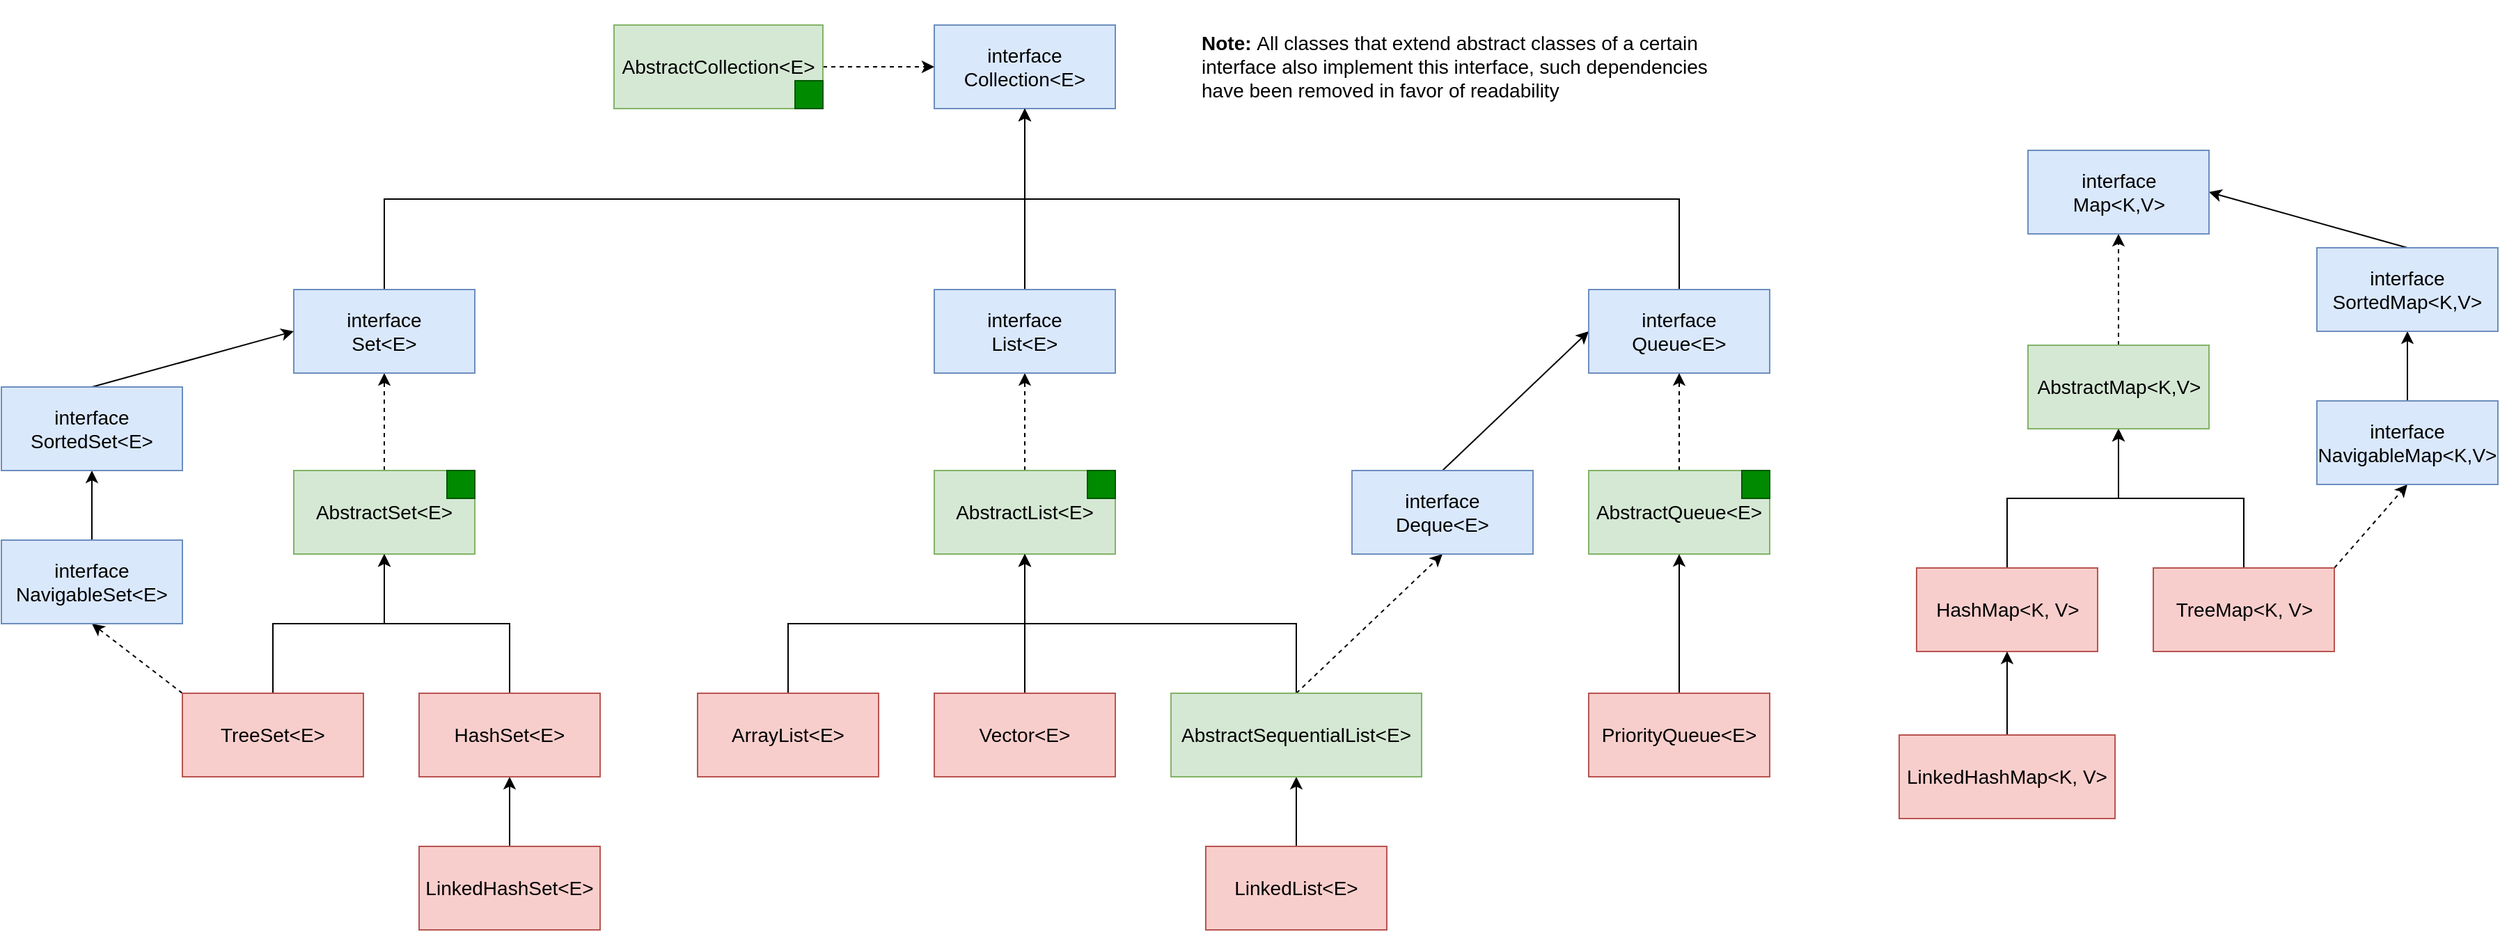 <mxfile version="21.6.9" type="device">
  <diagram id="R2lEEEUBdFMjLlhIrx00" name="Page-1">
    <mxGraphModel dx="2337" dy="1695" grid="1" gridSize="10" guides="1" tooltips="1" connect="1" arrows="1" fold="1" page="1" pageScale="1" pageWidth="827" pageHeight="583" math="0" shadow="0" extFonts="Permanent Marker^https://fonts.googleapis.com/css?family=Permanent+Marker">
      <root>
        <mxCell id="0" />
        <mxCell id="1" parent="0" />
        <mxCell id="L1TCq9zQZdZeffClUEeR-6" style="edgeStyle=orthogonalEdgeStyle;rounded=0;orthogonalLoop=1;jettySize=auto;html=1;entryX=0.5;entryY=1;entryDx=0;entryDy=0;" edge="1" parent="1" source="L1TCq9zQZdZeffClUEeR-1" target="L1TCq9zQZdZeffClUEeR-3">
          <mxGeometry relative="1" as="geometry" />
        </mxCell>
        <mxCell id="L1TCq9zQZdZeffClUEeR-7" style="rounded=0;orthogonalLoop=1;jettySize=auto;html=1;entryX=0.5;entryY=1;entryDx=0;entryDy=0;dashed=1;exitX=0;exitY=0;exitDx=0;exitDy=0;" edge="1" parent="1" source="L1TCq9zQZdZeffClUEeR-1" target="L1TCq9zQZdZeffClUEeR-2">
          <mxGeometry relative="1" as="geometry" />
        </mxCell>
        <mxCell id="L1TCq9zQZdZeffClUEeR-1" value="&lt;font style=&quot;font-size: 14px;&quot;&gt;TreeSet&amp;lt;E&amp;gt;&lt;/font&gt;" style="rounded=0;whiteSpace=wrap;html=1;fillColor=#f8cecc;strokeColor=#b85450;" vertex="1" parent="1">
          <mxGeometry x="-283" y="170" width="130" height="60" as="geometry" />
        </mxCell>
        <mxCell id="L1TCq9zQZdZeffClUEeR-13" style="edgeStyle=orthogonalEdgeStyle;rounded=0;orthogonalLoop=1;jettySize=auto;html=1;entryX=0.5;entryY=1;entryDx=0;entryDy=0;" edge="1" parent="1" source="L1TCq9zQZdZeffClUEeR-2" target="L1TCq9zQZdZeffClUEeR-12">
          <mxGeometry relative="1" as="geometry" />
        </mxCell>
        <mxCell id="L1TCq9zQZdZeffClUEeR-2" value="&lt;font style=&quot;font-size: 14px;&quot;&gt;interface&lt;br&gt;NavigableSet&lt;/font&gt;&lt;span style=&quot;font-size: 14px;&quot;&gt;&amp;lt;E&amp;gt;&lt;/span&gt;" style="rounded=0;whiteSpace=wrap;html=1;fillColor=#dae8fc;strokeColor=#6c8ebf;" vertex="1" parent="1">
          <mxGeometry x="-413" y="60" width="130" height="60" as="geometry" />
        </mxCell>
        <mxCell id="L1TCq9zQZdZeffClUEeR-11" style="rounded=0;orthogonalLoop=1;jettySize=auto;html=1;entryX=0.5;entryY=1;entryDx=0;entryDy=0;dashed=1;exitX=0.5;exitY=0;exitDx=0;exitDy=0;" edge="1" parent="1" source="L1TCq9zQZdZeffClUEeR-3" target="L1TCq9zQZdZeffClUEeR-8">
          <mxGeometry relative="1" as="geometry" />
        </mxCell>
        <mxCell id="L1TCq9zQZdZeffClUEeR-3" value="&lt;font style=&quot;font-size: 14px;&quot;&gt;AbstractSet&amp;lt;E&amp;gt;&lt;/font&gt;" style="rounded=0;whiteSpace=wrap;html=1;fillColor=#d5e8d4;strokeColor=#82b366;" vertex="1" parent="1">
          <mxGeometry x="-203" y="10" width="130" height="60" as="geometry" />
        </mxCell>
        <mxCell id="L1TCq9zQZdZeffClUEeR-16" style="rounded=0;orthogonalLoop=1;jettySize=auto;html=1;exitX=0.5;exitY=0;exitDx=0;exitDy=0;entryX=0.5;entryY=1;entryDx=0;entryDy=0;edgeStyle=orthogonalEdgeStyle;" edge="1" parent="1" source="L1TCq9zQZdZeffClUEeR-8" target="L1TCq9zQZdZeffClUEeR-15">
          <mxGeometry relative="1" as="geometry" />
        </mxCell>
        <mxCell id="L1TCq9zQZdZeffClUEeR-8" value="&lt;font style=&quot;font-size: 14px;&quot;&gt;interface&lt;br&gt;Set&amp;lt;E&amp;gt;&lt;/font&gt;" style="rounded=0;whiteSpace=wrap;html=1;fillColor=#dae8fc;strokeColor=#6c8ebf;" vertex="1" parent="1">
          <mxGeometry x="-203" y="-120" width="130" height="60" as="geometry" />
        </mxCell>
        <mxCell id="L1TCq9zQZdZeffClUEeR-14" style="rounded=0;orthogonalLoop=1;jettySize=auto;html=1;exitX=0.5;exitY=0;exitDx=0;exitDy=0;entryX=0;entryY=0.5;entryDx=0;entryDy=0;" edge="1" parent="1" source="L1TCq9zQZdZeffClUEeR-12" target="L1TCq9zQZdZeffClUEeR-8">
          <mxGeometry relative="1" as="geometry" />
        </mxCell>
        <mxCell id="L1TCq9zQZdZeffClUEeR-12" value="&lt;font style=&quot;font-size: 14px;&quot;&gt;interface SortedSet&amp;lt;E&amp;gt;&lt;/font&gt;" style="rounded=0;whiteSpace=wrap;html=1;fillColor=#dae8fc;strokeColor=#6c8ebf;" vertex="1" parent="1">
          <mxGeometry x="-413" y="-50" width="130" height="60" as="geometry" />
        </mxCell>
        <mxCell id="L1TCq9zQZdZeffClUEeR-15" value="&lt;font style=&quot;font-size: 14px;&quot;&gt;interface&lt;br&gt;Collection&amp;lt;E&amp;gt;&lt;/font&gt;" style="rounded=0;whiteSpace=wrap;html=1;fillColor=#dae8fc;strokeColor=#6c8ebf;" vertex="1" parent="1">
          <mxGeometry x="257" y="-310" width="130" height="60" as="geometry" />
        </mxCell>
        <mxCell id="L1TCq9zQZdZeffClUEeR-22" style="edgeStyle=orthogonalEdgeStyle;rounded=0;orthogonalLoop=1;jettySize=auto;html=1;entryX=0.5;entryY=1;entryDx=0;entryDy=0;" edge="1" parent="1" source="L1TCq9zQZdZeffClUEeR-18" target="L1TCq9zQZdZeffClUEeR-21">
          <mxGeometry relative="1" as="geometry" />
        </mxCell>
        <mxCell id="L1TCq9zQZdZeffClUEeR-18" value="&lt;font style=&quot;font-size: 14px;&quot;&gt;LinkedHashSet&amp;lt;E&amp;gt;&lt;/font&gt;" style="rounded=0;whiteSpace=wrap;html=1;fillColor=#f8cecc;strokeColor=#b85450;" vertex="1" parent="1">
          <mxGeometry x="-113" y="280" width="130" height="60" as="geometry" />
        </mxCell>
        <mxCell id="L1TCq9zQZdZeffClUEeR-24" style="edgeStyle=orthogonalEdgeStyle;rounded=0;orthogonalLoop=1;jettySize=auto;html=1;exitX=0.5;exitY=0;exitDx=0;exitDy=0;entryX=0.5;entryY=1;entryDx=0;entryDy=0;" edge="1" parent="1" source="L1TCq9zQZdZeffClUEeR-21" target="L1TCq9zQZdZeffClUEeR-3">
          <mxGeometry relative="1" as="geometry" />
        </mxCell>
        <mxCell id="L1TCq9zQZdZeffClUEeR-21" value="&lt;font style=&quot;font-size: 14px;&quot;&gt;HashSet&amp;lt;E&amp;gt;&lt;/font&gt;" style="rounded=0;whiteSpace=wrap;html=1;fillColor=#f8cecc;strokeColor=#b85450;" vertex="1" parent="1">
          <mxGeometry x="-113" y="170" width="130" height="60" as="geometry" />
        </mxCell>
        <mxCell id="L1TCq9zQZdZeffClUEeR-27" style="edgeStyle=orthogonalEdgeStyle;rounded=0;orthogonalLoop=1;jettySize=auto;html=1;entryX=0.5;entryY=1;entryDx=0;entryDy=0;" edge="1" parent="1" source="L1TCq9zQZdZeffClUEeR-28" target="L1TCq9zQZdZeffClUEeR-29">
          <mxGeometry relative="1" as="geometry" />
        </mxCell>
        <mxCell id="L1TCq9zQZdZeffClUEeR-28" value="&lt;font style=&quot;font-size: 14px;&quot;&gt;Vector&amp;lt;E&amp;gt;&lt;/font&gt;" style="rounded=0;whiteSpace=wrap;html=1;fillColor=#f8cecc;strokeColor=#b85450;" vertex="1" parent="1">
          <mxGeometry x="257" y="170" width="130" height="60" as="geometry" />
        </mxCell>
        <mxCell id="L1TCq9zQZdZeffClUEeR-39" style="rounded=0;orthogonalLoop=1;jettySize=auto;html=1;exitX=0.5;exitY=0;exitDx=0;exitDy=0;entryX=0.5;entryY=1;entryDx=0;entryDy=0;dashed=1;" edge="1" parent="1" source="L1TCq9zQZdZeffClUEeR-29" target="L1TCq9zQZdZeffClUEeR-36">
          <mxGeometry relative="1" as="geometry" />
        </mxCell>
        <mxCell id="L1TCq9zQZdZeffClUEeR-29" value="&lt;font style=&quot;font-size: 14px;&quot;&gt;AbstractList&amp;lt;E&amp;gt;&lt;/font&gt;" style="rounded=0;whiteSpace=wrap;html=1;fillColor=#d5e8d4;strokeColor=#82b366;" vertex="1" parent="1">
          <mxGeometry x="257" y="10" width="130" height="60" as="geometry" />
        </mxCell>
        <mxCell id="L1TCq9zQZdZeffClUEeR-66" style="edgeStyle=orthogonalEdgeStyle;rounded=0;orthogonalLoop=1;jettySize=auto;html=1;exitX=0.5;exitY=0;exitDx=0;exitDy=0;entryX=0.5;entryY=1;entryDx=0;entryDy=0;" edge="1" parent="1" source="L1TCq9zQZdZeffClUEeR-33" target="L1TCq9zQZdZeffClUEeR-29">
          <mxGeometry relative="1" as="geometry" />
        </mxCell>
        <mxCell id="L1TCq9zQZdZeffClUEeR-33" value="&lt;font style=&quot;font-size: 14px;&quot;&gt;ArrayList&amp;lt;E&amp;gt;&lt;/font&gt;" style="rounded=0;whiteSpace=wrap;html=1;fillColor=#f8cecc;strokeColor=#b85450;" vertex="1" parent="1">
          <mxGeometry x="87" y="170" width="130" height="60" as="geometry" />
        </mxCell>
        <mxCell id="L1TCq9zQZdZeffClUEeR-38" style="rounded=0;orthogonalLoop=1;jettySize=auto;html=1;exitX=0.5;exitY=0;exitDx=0;exitDy=0;entryX=0.5;entryY=1;entryDx=0;entryDy=0;edgeStyle=orthogonalEdgeStyle;" edge="1" parent="1" source="L1TCq9zQZdZeffClUEeR-36" target="L1TCq9zQZdZeffClUEeR-15">
          <mxGeometry relative="1" as="geometry" />
        </mxCell>
        <mxCell id="L1TCq9zQZdZeffClUEeR-36" value="&lt;font style=&quot;font-size: 14px;&quot;&gt;interface&lt;br&gt;List&amp;lt;E&amp;gt;&lt;/font&gt;" style="rounded=0;whiteSpace=wrap;html=1;fillColor=#dae8fc;strokeColor=#6c8ebf;" vertex="1" parent="1">
          <mxGeometry x="257" y="-120" width="130" height="60" as="geometry" />
        </mxCell>
        <mxCell id="L1TCq9zQZdZeffClUEeR-48" value="" style="edgeStyle=orthogonalEdgeStyle;rounded=0;orthogonalLoop=1;jettySize=auto;html=1;" edge="1" parent="1" source="L1TCq9zQZdZeffClUEeR-45" target="L1TCq9zQZdZeffClUEeR-47">
          <mxGeometry relative="1" as="geometry" />
        </mxCell>
        <mxCell id="L1TCq9zQZdZeffClUEeR-51" style="rounded=0;orthogonalLoop=1;jettySize=auto;html=1;exitX=0.5;exitY=0;exitDx=0;exitDy=0;entryX=0.5;entryY=1;entryDx=0;entryDy=0;dashed=1;" edge="1" parent="1" source="L1TCq9zQZdZeffClUEeR-47" target="L1TCq9zQZdZeffClUEeR-50">
          <mxGeometry relative="1" as="geometry" />
        </mxCell>
        <mxCell id="L1TCq9zQZdZeffClUEeR-45" value="&lt;font style=&quot;font-size: 14px;&quot;&gt;LinkedList&amp;lt;E&amp;gt;&lt;/font&gt;" style="rounded=0;whiteSpace=wrap;html=1;fillColor=#f8cecc;strokeColor=#b85450;" vertex="1" parent="1">
          <mxGeometry x="452" y="280" width="130" height="60" as="geometry" />
        </mxCell>
        <mxCell id="L1TCq9zQZdZeffClUEeR-56" style="edgeStyle=orthogonalEdgeStyle;rounded=0;orthogonalLoop=1;jettySize=auto;html=1;exitX=0.5;exitY=0;exitDx=0;exitDy=0;entryX=0.5;entryY=1;entryDx=0;entryDy=0;" edge="1" parent="1" source="L1TCq9zQZdZeffClUEeR-47" target="L1TCq9zQZdZeffClUEeR-29">
          <mxGeometry relative="1" as="geometry" />
        </mxCell>
        <mxCell id="L1TCq9zQZdZeffClUEeR-53" style="rounded=0;orthogonalLoop=1;jettySize=auto;html=1;exitX=0.5;exitY=0;exitDx=0;exitDy=0;entryX=0;entryY=0.5;entryDx=0;entryDy=0;" edge="1" parent="1" source="L1TCq9zQZdZeffClUEeR-50" target="L1TCq9zQZdZeffClUEeR-52">
          <mxGeometry relative="1" as="geometry" />
        </mxCell>
        <mxCell id="L1TCq9zQZdZeffClUEeR-50" value="&lt;font style=&quot;font-size: 14px;&quot;&gt;interface&lt;br&gt;Deque&amp;lt;E&amp;gt;&lt;/font&gt;" style="rounded=0;whiteSpace=wrap;html=1;fillColor=#dae8fc;strokeColor=#6c8ebf;" vertex="1" parent="1">
          <mxGeometry x="557" y="10.0" width="130" height="60" as="geometry" />
        </mxCell>
        <mxCell id="L1TCq9zQZdZeffClUEeR-54" style="rounded=0;orthogonalLoop=1;jettySize=auto;html=1;exitX=0.5;exitY=0;exitDx=0;exitDy=0;entryX=0.5;entryY=1;entryDx=0;entryDy=0;edgeStyle=orthogonalEdgeStyle;" edge="1" parent="1" source="L1TCq9zQZdZeffClUEeR-52" target="L1TCq9zQZdZeffClUEeR-15">
          <mxGeometry relative="1" as="geometry" />
        </mxCell>
        <mxCell id="L1TCq9zQZdZeffClUEeR-52" value="&lt;font style=&quot;font-size: 14px;&quot;&gt;interface&lt;br&gt;Queue&amp;lt;E&amp;gt;&lt;/font&gt;" style="rounded=0;whiteSpace=wrap;html=1;fillColor=#dae8fc;strokeColor=#6c8ebf;" vertex="1" parent="1">
          <mxGeometry x="727" y="-120" width="130" height="60" as="geometry" />
        </mxCell>
        <mxCell id="L1TCq9zQZdZeffClUEeR-47" value="&lt;font style=&quot;font-size: 14px;&quot;&gt;AbstractSequentialList&amp;lt;E&amp;gt;&lt;/font&gt;" style="rounded=0;whiteSpace=wrap;html=1;fillColor=#d5e8d4;strokeColor=#82b366;" vertex="1" parent="1">
          <mxGeometry x="427" y="170" width="180" height="60" as="geometry" />
        </mxCell>
        <mxCell id="L1TCq9zQZdZeffClUEeR-62" style="rounded=0;orthogonalLoop=1;jettySize=auto;html=1;exitX=0.5;exitY=0;exitDx=0;exitDy=0;entryX=0.5;entryY=1;entryDx=0;entryDy=0;dashed=1;" edge="1" parent="1" source="L1TCq9zQZdZeffClUEeR-61" target="L1TCq9zQZdZeffClUEeR-52">
          <mxGeometry relative="1" as="geometry" />
        </mxCell>
        <mxCell id="L1TCq9zQZdZeffClUEeR-61" value="&lt;font style=&quot;font-size: 14px;&quot;&gt;AbstractQueue&amp;lt;E&amp;gt;&lt;/font&gt;" style="rounded=0;whiteSpace=wrap;html=1;fillColor=#d5e8d4;strokeColor=#82b366;" vertex="1" parent="1">
          <mxGeometry x="727" y="10" width="130" height="60" as="geometry" />
        </mxCell>
        <mxCell id="L1TCq9zQZdZeffClUEeR-65" style="edgeStyle=orthogonalEdgeStyle;rounded=0;orthogonalLoop=1;jettySize=auto;html=1;entryX=0.5;entryY=1;entryDx=0;entryDy=0;" edge="1" parent="1" source="L1TCq9zQZdZeffClUEeR-64" target="L1TCq9zQZdZeffClUEeR-61">
          <mxGeometry relative="1" as="geometry" />
        </mxCell>
        <mxCell id="L1TCq9zQZdZeffClUEeR-64" value="&lt;font style=&quot;font-size: 14px;&quot;&gt;PriorityQueue&amp;lt;E&amp;gt;&lt;/font&gt;" style="rounded=0;whiteSpace=wrap;html=1;fillColor=#f8cecc;strokeColor=#b85450;" vertex="1" parent="1">
          <mxGeometry x="727" y="170" width="130" height="60" as="geometry" />
        </mxCell>
        <mxCell id="L1TCq9zQZdZeffClUEeR-68" value="" style="rounded=0;whiteSpace=wrap;html=1;fillColor=#008a00;fontColor=#ffffff;strokeColor=#005700;" vertex="1" parent="1">
          <mxGeometry x="-93" y="10" width="20" height="20" as="geometry" />
        </mxCell>
        <mxCell id="L1TCq9zQZdZeffClUEeR-69" value="" style="rounded=0;whiteSpace=wrap;html=1;fillColor=#008a00;fontColor=#ffffff;strokeColor=#005700;" vertex="1" parent="1">
          <mxGeometry x="367" y="10" width="20" height="20" as="geometry" />
        </mxCell>
        <mxCell id="L1TCq9zQZdZeffClUEeR-70" value="" style="rounded=0;whiteSpace=wrap;html=1;fillColor=#008a00;fontColor=#ffffff;strokeColor=#005700;" vertex="1" parent="1">
          <mxGeometry x="837" y="10" width="20" height="20" as="geometry" />
        </mxCell>
        <mxCell id="L1TCq9zQZdZeffClUEeR-79" style="edgeStyle=orthogonalEdgeStyle;rounded=0;orthogonalLoop=1;jettySize=auto;html=1;exitX=0.5;exitY=0;exitDx=0;exitDy=0;entryX=0.5;entryY=1;entryDx=0;entryDy=0;" edge="1" parent="1" source="L1TCq9zQZdZeffClUEeR-74" target="L1TCq9zQZdZeffClUEeR-75">
          <mxGeometry relative="1" as="geometry" />
        </mxCell>
        <mxCell id="L1TCq9zQZdZeffClUEeR-84" style="rounded=0;orthogonalLoop=1;jettySize=auto;html=1;exitX=1;exitY=0;exitDx=0;exitDy=0;entryX=0.5;entryY=1;entryDx=0;entryDy=0;dashed=1;" edge="1" parent="1" source="L1TCq9zQZdZeffClUEeR-74" target="L1TCq9zQZdZeffClUEeR-76">
          <mxGeometry relative="1" as="geometry" />
        </mxCell>
        <mxCell id="L1TCq9zQZdZeffClUEeR-74" value="&lt;font style=&quot;font-size: 14px;&quot;&gt;TreeMap&amp;lt;K, V&amp;gt;&lt;/font&gt;" style="rounded=0;whiteSpace=wrap;html=1;fillColor=#f8cecc;strokeColor=#b85450;" vertex="1" parent="1">
          <mxGeometry x="1132.5" y="80" width="130" height="60" as="geometry" />
        </mxCell>
        <mxCell id="L1TCq9zQZdZeffClUEeR-82" style="edgeStyle=orthogonalEdgeStyle;rounded=0;orthogonalLoop=1;jettySize=auto;html=1;exitX=0.5;exitY=0;exitDx=0;exitDy=0;entryX=0.5;entryY=1;entryDx=0;entryDy=0;dashed=1;" edge="1" parent="1" source="L1TCq9zQZdZeffClUEeR-75" target="L1TCq9zQZdZeffClUEeR-80">
          <mxGeometry relative="1" as="geometry" />
        </mxCell>
        <mxCell id="L1TCq9zQZdZeffClUEeR-75" value="&lt;font style=&quot;font-size: 14px;&quot;&gt;AbstractMap&amp;lt;K,V&amp;gt;&lt;/font&gt;" style="rounded=0;whiteSpace=wrap;html=1;fillColor=#d5e8d4;strokeColor=#82b366;" vertex="1" parent="1">
          <mxGeometry x="1042.5" y="-80" width="130" height="60" as="geometry" />
        </mxCell>
        <mxCell id="L1TCq9zQZdZeffClUEeR-78" style="edgeStyle=orthogonalEdgeStyle;rounded=0;orthogonalLoop=1;jettySize=auto;html=1;exitX=0.5;exitY=0;exitDx=0;exitDy=0;entryX=0.5;entryY=1;entryDx=0;entryDy=0;" edge="1" parent="1" source="L1TCq9zQZdZeffClUEeR-76" target="L1TCq9zQZdZeffClUEeR-77">
          <mxGeometry relative="1" as="geometry" />
        </mxCell>
        <mxCell id="L1TCq9zQZdZeffClUEeR-76" value="&lt;font style=&quot;font-size: 14px;&quot;&gt;interface&lt;br&gt;NavigableMap&amp;lt;K,V&amp;gt;&lt;/font&gt;" style="rounded=0;whiteSpace=wrap;html=1;fillColor=#dae8fc;strokeColor=#6c8ebf;" vertex="1" parent="1">
          <mxGeometry x="1250" y="-40" width="130" height="60" as="geometry" />
        </mxCell>
        <mxCell id="L1TCq9zQZdZeffClUEeR-81" style="rounded=0;orthogonalLoop=1;jettySize=auto;html=1;exitX=0.5;exitY=0;exitDx=0;exitDy=0;entryX=1;entryY=0.5;entryDx=0;entryDy=0;" edge="1" parent="1" source="L1TCq9zQZdZeffClUEeR-77" target="L1TCq9zQZdZeffClUEeR-80">
          <mxGeometry relative="1" as="geometry" />
        </mxCell>
        <mxCell id="L1TCq9zQZdZeffClUEeR-77" value="&lt;font style=&quot;font-size: 14px;&quot;&gt;interface&lt;br&gt;SortedMap&amp;lt;K,V&amp;gt;&lt;/font&gt;" style="rounded=0;whiteSpace=wrap;html=1;fillColor=#dae8fc;strokeColor=#6c8ebf;" vertex="1" parent="1">
          <mxGeometry x="1250" y="-150" width="130" height="60" as="geometry" />
        </mxCell>
        <mxCell id="L1TCq9zQZdZeffClUEeR-80" value="&lt;font style=&quot;font-size: 14px;&quot;&gt;interface&lt;br&gt;Map&amp;lt;K,V&amp;gt;&lt;/font&gt;" style="rounded=0;whiteSpace=wrap;html=1;fillColor=#dae8fc;strokeColor=#6c8ebf;" vertex="1" parent="1">
          <mxGeometry x="1042.5" y="-220" width="130" height="60" as="geometry" />
        </mxCell>
        <mxCell id="L1TCq9zQZdZeffClUEeR-87" style="edgeStyle=orthogonalEdgeStyle;rounded=0;orthogonalLoop=1;jettySize=auto;html=1;exitX=0.5;exitY=0;exitDx=0;exitDy=0;entryX=0.5;entryY=1;entryDx=0;entryDy=0;" edge="1" parent="1" source="L1TCq9zQZdZeffClUEeR-85" target="L1TCq9zQZdZeffClUEeR-75">
          <mxGeometry relative="1" as="geometry" />
        </mxCell>
        <mxCell id="L1TCq9zQZdZeffClUEeR-85" value="&lt;font style=&quot;font-size: 14px;&quot;&gt;HashMap&amp;lt;K, V&amp;gt;&lt;/font&gt;" style="rounded=0;whiteSpace=wrap;html=1;fillColor=#f8cecc;strokeColor=#b85450;" vertex="1" parent="1">
          <mxGeometry x="962.5" y="80" width="130" height="60" as="geometry" />
        </mxCell>
        <mxCell id="L1TCq9zQZdZeffClUEeR-88" style="edgeStyle=orthogonalEdgeStyle;rounded=0;orthogonalLoop=1;jettySize=auto;html=1;exitX=0.5;exitY=0;exitDx=0;exitDy=0;entryX=0.5;entryY=1;entryDx=0;entryDy=0;" edge="1" parent="1" source="L1TCq9zQZdZeffClUEeR-86" target="L1TCq9zQZdZeffClUEeR-85">
          <mxGeometry relative="1" as="geometry" />
        </mxCell>
        <mxCell id="L1TCq9zQZdZeffClUEeR-86" value="&lt;font style=&quot;font-size: 14px;&quot;&gt;LinkedHashMap&amp;lt;K, V&amp;gt;&lt;/font&gt;" style="rounded=0;whiteSpace=wrap;html=1;fillColor=#f8cecc;strokeColor=#b85450;" vertex="1" parent="1">
          <mxGeometry x="950" y="200" width="155" height="60" as="geometry" />
        </mxCell>
        <mxCell id="L1TCq9zQZdZeffClUEeR-91" style="edgeStyle=orthogonalEdgeStyle;rounded=0;orthogonalLoop=1;jettySize=auto;html=1;exitX=1;exitY=0.5;exitDx=0;exitDy=0;entryX=0;entryY=0.5;entryDx=0;entryDy=0;dashed=1;" edge="1" parent="1" source="L1TCq9zQZdZeffClUEeR-89" target="L1TCq9zQZdZeffClUEeR-15">
          <mxGeometry relative="1" as="geometry" />
        </mxCell>
        <mxCell id="L1TCq9zQZdZeffClUEeR-89" value="&lt;font style=&quot;font-size: 14px;&quot;&gt;AbstractCollection&amp;lt;E&amp;gt;&lt;/font&gt;" style="rounded=0;whiteSpace=wrap;html=1;fillColor=#d5e8d4;strokeColor=#82b366;" vertex="1" parent="1">
          <mxGeometry x="27" y="-310" width="150" height="60" as="geometry" />
        </mxCell>
        <mxCell id="L1TCq9zQZdZeffClUEeR-93" value="" style="rounded=0;whiteSpace=wrap;html=1;fillColor=#008a00;fontColor=#ffffff;strokeColor=#005700;" vertex="1" parent="1">
          <mxGeometry x="157" y="-270" width="20" height="20" as="geometry" />
        </mxCell>
        <mxCell id="L1TCq9zQZdZeffClUEeR-95" value="&lt;font style=&quot;font-size: 14px;&quot;&gt;&lt;b&gt;Note: &lt;/b&gt;All classes that extend abstract classes of a certain interface also implement this interface, such dependencies have been removed in favor of readability&lt;/font&gt;" style="text;html=1;strokeColor=none;fillColor=none;align=left;verticalAlign=middle;whiteSpace=wrap;rounded=0;" vertex="1" parent="1">
          <mxGeometry x="447" y="-327.5" width="380" height="95" as="geometry" />
        </mxCell>
      </root>
    </mxGraphModel>
  </diagram>
</mxfile>
